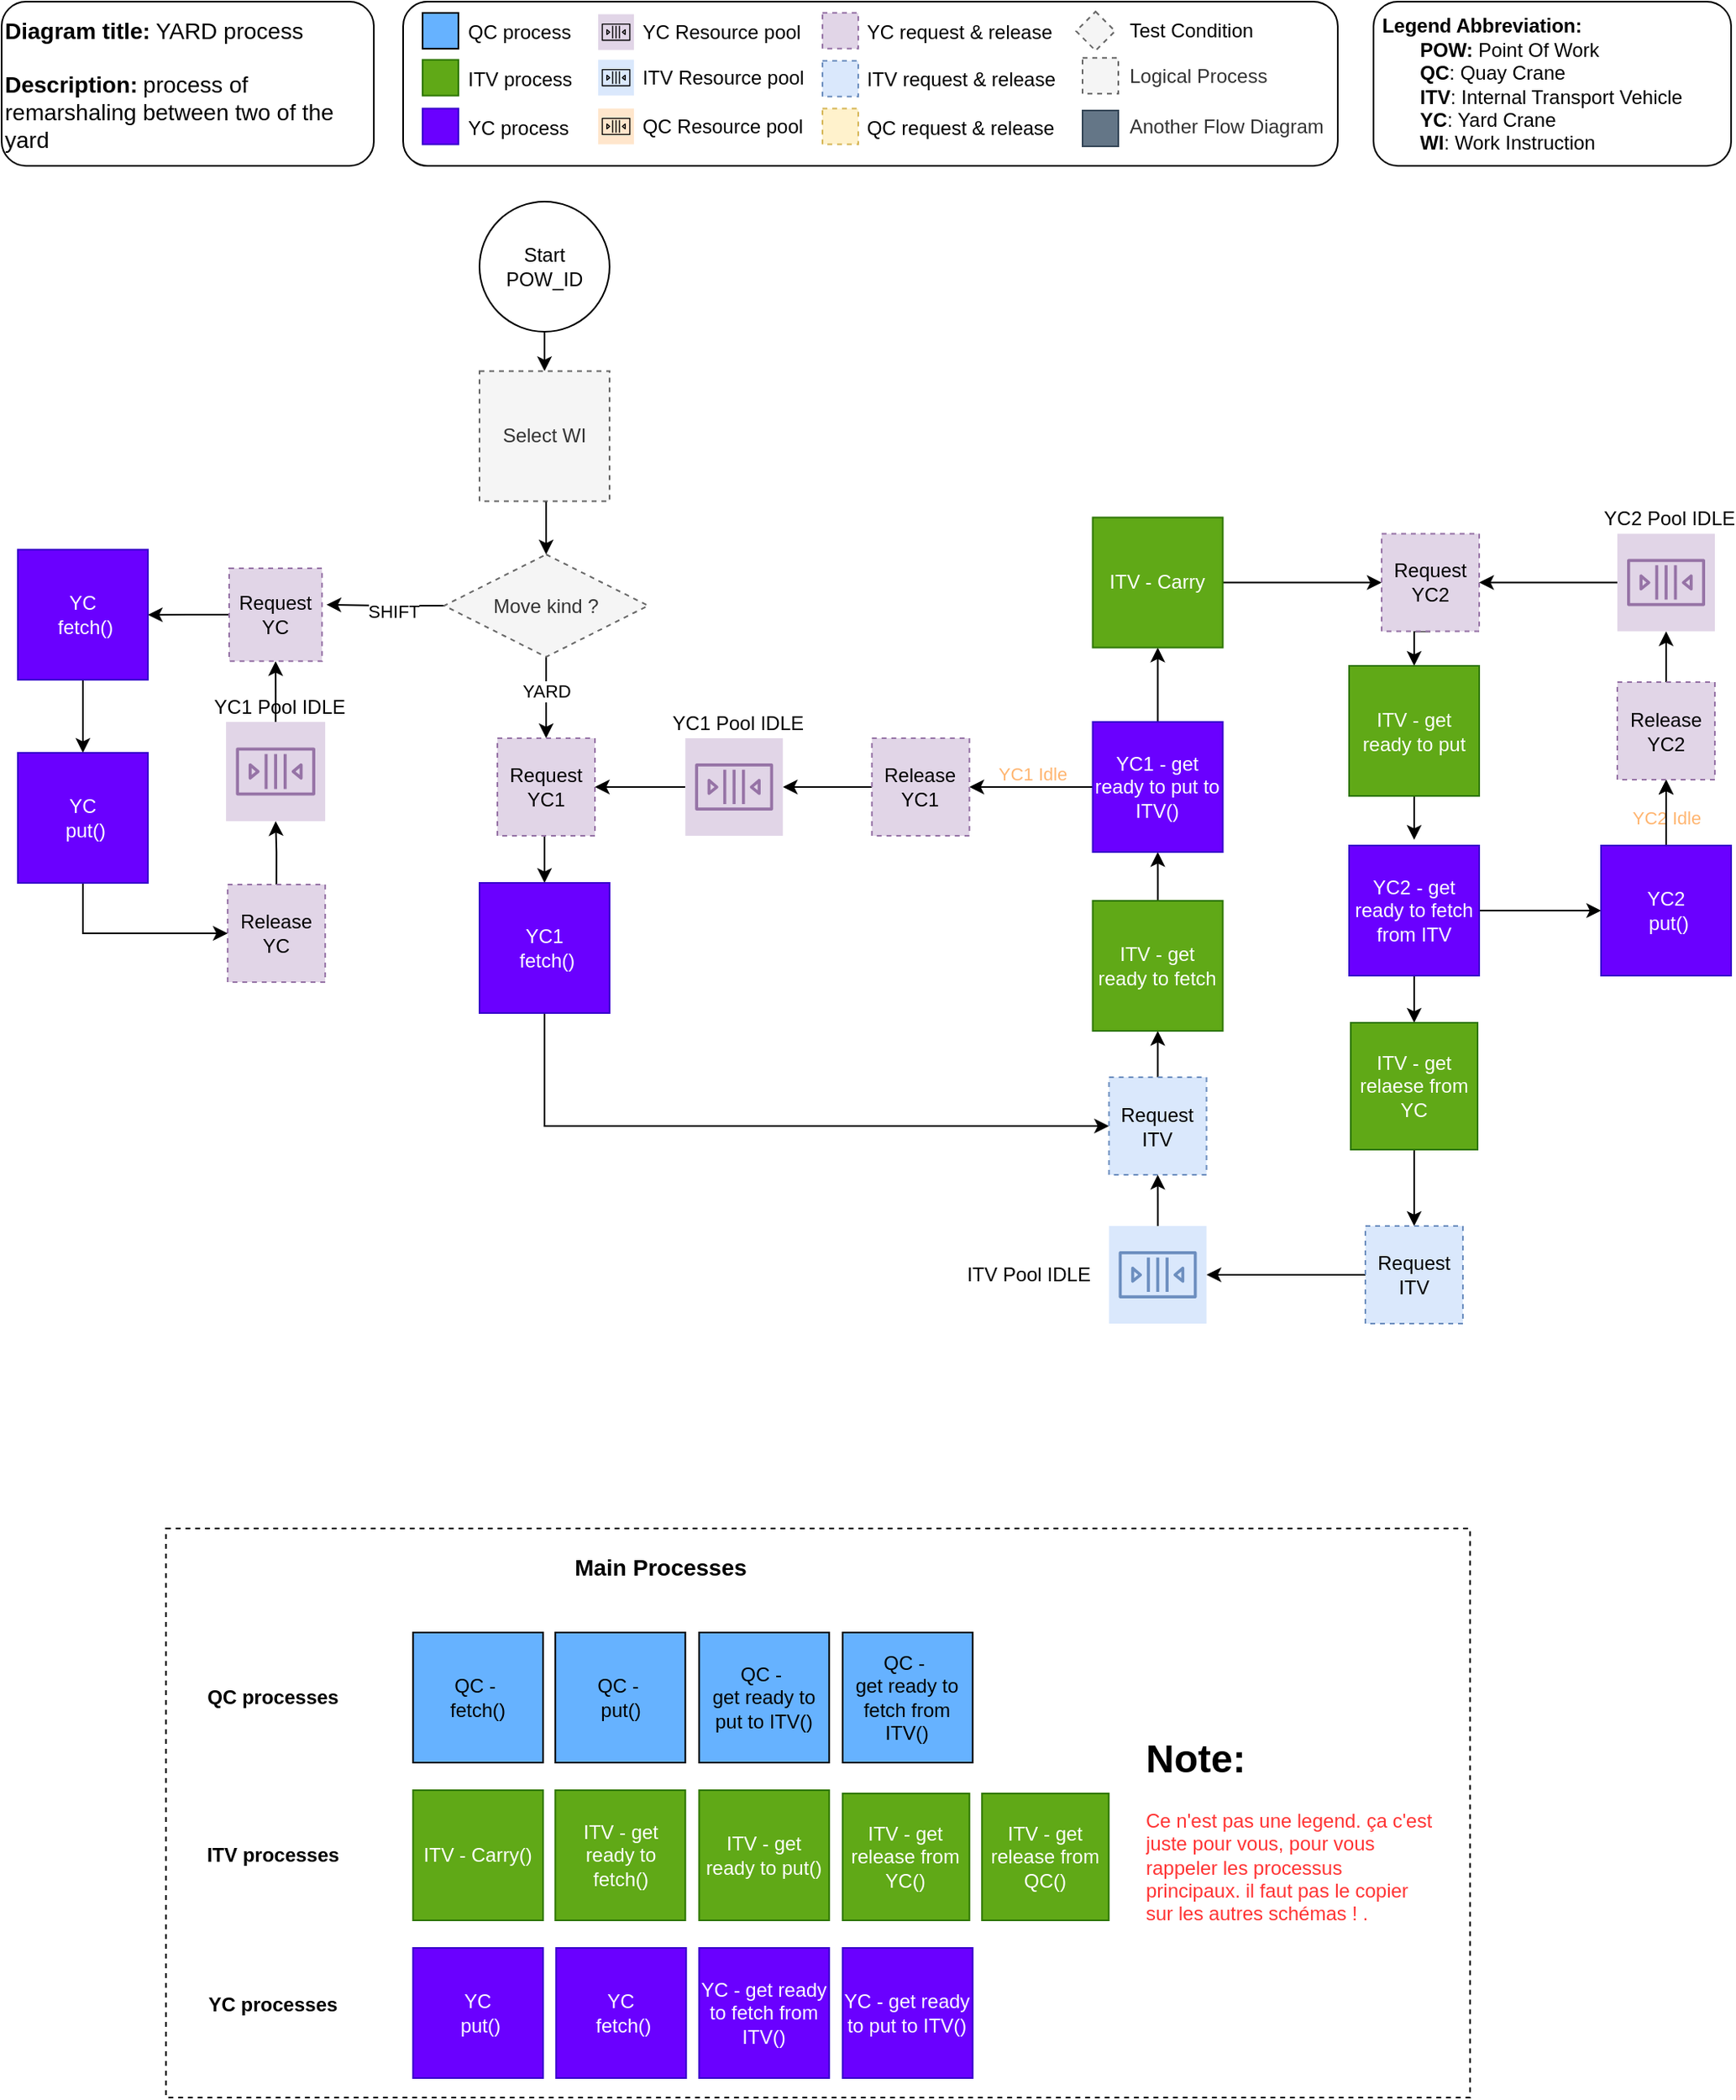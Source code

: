 <mxfile version="25.0.3">
  <diagram name="Page-1" id="v_6-nAWKOyNNtErz5vTg">
    <mxGraphModel grid="1" page="1" gridSize="10" guides="1" tooltips="1" connect="1" arrows="1" fold="1" pageScale="1" pageWidth="1169" pageHeight="827" math="0" shadow="0">
      <root>
        <mxCell id="0" />
        <mxCell id="1" parent="0" />
        <mxCell id="ta_ptb-M6hE-9gp1Du4E-44" value="" style="rounded=0;whiteSpace=wrap;html=1;fillColor=none;dashed=1;" vertex="1" parent="1">
          <mxGeometry x="1481.13" y="1129" width="802.25" height="350" as="geometry" />
        </mxCell>
        <mxCell id="ta_ptb-M6hE-9gp1Du4E-150" style="edgeStyle=orthogonalEdgeStyle;rounded=0;orthogonalLoop=1;jettySize=auto;html=1;exitX=0.5;exitY=1;exitDx=0;exitDy=0;entryX=0.5;entryY=0;entryDx=0;entryDy=0;" edge="1" parent="1" source="ta_ptb-M6hE-9gp1Du4E-48" target="ta_ptb-M6hE-9gp1Du4E-157">
          <mxGeometry relative="1" as="geometry">
            <mxPoint x="1714" y="427.25" as="targetPoint" />
          </mxGeometry>
        </mxCell>
        <mxCell id="ta_ptb-M6hE-9gp1Du4E-48" value="Start&lt;div&gt;POW_ID&lt;/div&gt;" style="ellipse;whiteSpace=wrap;html=1;aspect=fixed;" vertex="1" parent="1">
          <mxGeometry x="1674" y="313" width="80" height="80" as="geometry" />
        </mxCell>
        <mxCell id="ta_ptb-M6hE-9gp1Du4E-51" style="edgeStyle=orthogonalEdgeStyle;rounded=0;orthogonalLoop=1;jettySize=auto;html=1;exitX=0;exitY=0.5;exitDx=0;exitDy=0;fillColor=#66B2FF;entryX=1.048;entryY=0.392;entryDx=0;entryDy=0;entryPerimeter=0;" edge="1" parent="1" source="ta_ptb-M6hE-9gp1Du4E-56" target="-ybGdMk0P6drD3uHrzyD-7">
          <mxGeometry relative="1" as="geometry">
            <mxPoint x="1651" y="997" as="sourcePoint" />
            <mxPoint x="1595.5" y="562" as="targetPoint" />
          </mxGeometry>
        </mxCell>
        <mxCell id="-ybGdMk0P6drD3uHrzyD-1" value="SHIFT" style="edgeLabel;html=1;align=center;verticalAlign=middle;resizable=0;points=[];" connectable="0" vertex="1" parent="ta_ptb-M6hE-9gp1Du4E-51">
          <mxGeometry x="-0.118" y="4" relative="1" as="geometry">
            <mxPoint y="-1" as="offset" />
          </mxGeometry>
        </mxCell>
        <mxCell id="ta_ptb-M6hE-9gp1Du4E-160" style="edgeStyle=orthogonalEdgeStyle;rounded=0;orthogonalLoop=1;jettySize=auto;html=1;exitX=0.5;exitY=1;exitDx=0;exitDy=0;" edge="1" parent="1" source="ta_ptb-M6hE-9gp1Du4E-56" target="ta_ptb-M6hE-9gp1Du4E-159">
          <mxGeometry relative="1" as="geometry" />
        </mxCell>
        <mxCell id="ta_ptb-M6hE-9gp1Du4E-166" value="YARD" style="edgeLabel;html=1;align=center;verticalAlign=middle;resizable=0;points=[];" vertex="1" connectable="0" parent="ta_ptb-M6hE-9gp1Du4E-160">
          <mxGeometry x="-0.592" y="4" relative="1" as="geometry">
            <mxPoint x="-4" y="11" as="offset" />
          </mxGeometry>
        </mxCell>
        <mxCell id="ta_ptb-M6hE-9gp1Du4E-56" value="&lt;div align=&quot;center&quot;&gt;&lt;br&gt;&lt;/div&gt;&lt;div align=&quot;center&quot;&gt;Move kind ?&lt;br&gt;&lt;/div&gt;&lt;div&gt;&lt;br&gt;&lt;/div&gt;" style="rhombus;whiteSpace=wrap;html=1;fillColor=#f5f5f5;fontColor=#333333;strokeColor=#666666;dashed=1;" vertex="1" parent="1">
          <mxGeometry x="1652.25" y="530" width="125.5" height="63" as="geometry" />
        </mxCell>
        <mxCell id="ta_ptb-M6hE-9gp1Du4E-75" value="&lt;b&gt;&lt;font style=&quot;font-size: 14px;&quot;&gt;Diagram title:&lt;/font&gt;&lt;/b&gt; &lt;font style=&quot;font-size: 14px;&quot;&gt;YARD process&lt;/font&gt;&lt;div&gt;&lt;span style=&quot;font-size: 14px;&quot;&gt;&lt;br&gt;&lt;/span&gt;&lt;div&gt;&lt;b&gt;&lt;font style=&quot;font-size: 14px;&quot;&gt;Description:&lt;/font&gt;&lt;/b&gt;&amp;nbsp;&lt;font style=&quot;font-size: 14px;&quot;&gt;&lt;span style=&quot;background-color: initial;&quot;&gt;process of remarshaling between two of the&lt;/span&gt;&lt;span style=&quot;background-color: initial;&quot;&gt; yard&amp;nbsp;&lt;/span&gt;&lt;/font&gt;&lt;/div&gt;&lt;/div&gt;" style="rounded=1;whiteSpace=wrap;html=1;fillColor=none;align=left;" vertex="1" parent="1">
          <mxGeometry x="1380" y="190" width="229" height="101" as="geometry" />
        </mxCell>
        <mxCell id="ta_ptb-M6hE-9gp1Du4E-101" value="&lt;div&gt;&lt;b&gt;&amp;nbsp;Legend Abbreviation:&amp;nbsp;&lt;/b&gt;&lt;/div&gt;&lt;div&gt;&lt;b&gt;&lt;span style=&quot;white-space: pre;&quot;&gt;&#x9;&lt;/span&gt;POW: &lt;/b&gt;Point Of Work&lt;/div&gt;&lt;b&gt;&lt;span style=&quot;white-space: pre;&quot;&gt;&#x9;&lt;/span&gt;QC&lt;/b&gt;: Quay Crane&lt;div&gt;&lt;b&gt;&lt;span style=&quot;white-space: pre;&quot;&gt;&#x9;&lt;/span&gt;ITV&lt;/b&gt;: Internal Transport Vehicle&lt;/div&gt;&lt;div&gt;&lt;b&gt;&lt;span style=&quot;white-space: pre;&quot;&gt;&#x9;&lt;/span&gt;YC&lt;/b&gt;: Yard Crane&lt;/div&gt;&lt;div&gt;&lt;b&gt;&lt;span style=&quot;white-space: pre;&quot;&gt;&#x9;&lt;/span&gt;WI&lt;/b&gt;: Work Instruction&lt;/div&gt;" style="text;html=1;align=left;verticalAlign=middle;whiteSpace=wrap;rounded=1;strokeColor=default;" vertex="1" parent="1">
          <mxGeometry x="2224" y="190" width="220" height="101" as="geometry" />
        </mxCell>
        <mxCell id="ta_ptb-M6hE-9gp1Du4E-102" value="" style="group" connectable="0" vertex="1" parent="1">
          <mxGeometry x="1627" y="190" width="592" height="101" as="geometry" />
        </mxCell>
        <mxCell id="ta_ptb-M6hE-9gp1Du4E-103" value="" style="rounded=1;whiteSpace=wrap;html=1;" vertex="1" parent="ta_ptb-M6hE-9gp1Du4E-102">
          <mxGeometry width="575" height="101" as="geometry" />
        </mxCell>
        <mxCell id="ta_ptb-M6hE-9gp1Du4E-104" value="" style="whiteSpace=wrap;html=1;aspect=fixed;fillColor=#66B2FF;" vertex="1" parent="ta_ptb-M6hE-9gp1Du4E-102">
          <mxGeometry x="12" y="6.937" width="22" height="22" as="geometry" />
        </mxCell>
        <mxCell id="ta_ptb-M6hE-9gp1Du4E-105" value="" style="whiteSpace=wrap;html=1;aspect=fixed;fillColor=#60a917;strokeColor=#2D7600;fontColor=#ffffff;" vertex="1" parent="ta_ptb-M6hE-9gp1Du4E-102">
          <mxGeometry x="12" y="35.794" width="22" height="22" as="geometry" />
        </mxCell>
        <mxCell id="ta_ptb-M6hE-9gp1Du4E-106" value="" style="whiteSpace=wrap;html=1;aspect=fixed;fillColor=#6a00ff;fontColor=#ffffff;strokeColor=#3700CC;" vertex="1" parent="ta_ptb-M6hE-9gp1Du4E-102">
          <mxGeometry x="12" y="65.761" width="22" height="22" as="geometry" />
        </mxCell>
        <mxCell id="ta_ptb-M6hE-9gp1Du4E-107" value="QC process&amp;nbsp;" style="text;html=1;align=left;verticalAlign=middle;whiteSpace=wrap;rounded=0;strokeColor=none;" vertex="1" parent="ta_ptb-M6hE-9gp1Du4E-102">
          <mxGeometry x="38" y="6.937" width="172" height="24.418" as="geometry" />
        </mxCell>
        <mxCell id="ta_ptb-M6hE-9gp1Du4E-108" value="ITV process&amp;nbsp;" style="text;html=1;align=left;verticalAlign=middle;whiteSpace=wrap;rounded=0;strokeColor=none;" vertex="1" parent="ta_ptb-M6hE-9gp1Du4E-102">
          <mxGeometry x="38" y="35.794" width="169" height="24.418" as="geometry" />
        </mxCell>
        <mxCell id="ta_ptb-M6hE-9gp1Du4E-109" value="YC process&amp;nbsp;" style="text;html=1;align=left;verticalAlign=middle;whiteSpace=wrap;rounded=0;strokeColor=none;" vertex="1" parent="ta_ptb-M6hE-9gp1Du4E-102">
          <mxGeometry x="38" y="65.761" width="169" height="24.418" as="geometry" />
        </mxCell>
        <mxCell id="ta_ptb-M6hE-9gp1Du4E-110" value="&lt;span style=&quot;text-align: left;&quot;&gt;&amp;nbsp;YC Resource&lt;/span&gt;&lt;span style=&quot;text-align: left; background-color: initial;&quot;&gt;&amp;nbsp;pool&lt;/span&gt;" style="sketch=0;outlineConnect=0;dashed=0;verticalLabelPosition=middle;verticalAlign=middle;align=left;html=1;fontSize=12;fontStyle=0;aspect=fixed;shape=mxgraph.aws4.resourceIcon;resIcon=mxgraph.aws4.queue;labelPosition=right;fillColor=#E1D5E7;" vertex="1" parent="ta_ptb-M6hE-9gp1Du4E-102">
          <mxGeometry x="120" y="7.769" width="22" height="22" as="geometry" />
        </mxCell>
        <mxCell id="ta_ptb-M6hE-9gp1Du4E-111" value="" style="whiteSpace=wrap;html=1;aspect=fixed;fillColor=#dae8fc;dashed=1;strokeColor=#6c8ebf;" vertex="1" parent="ta_ptb-M6hE-9gp1Du4E-102">
          <mxGeometry x="258" y="36.349" width="22" height="22" as="geometry" />
        </mxCell>
        <mxCell id="ta_ptb-M6hE-9gp1Du4E-112" value="&lt;span style=&quot;text-align: left;&quot;&gt;&amp;nbsp;ITV Resource&lt;/span&gt;&lt;span style=&quot;text-align: left; background-color: initial;&quot;&gt;&amp;nbsp;pool&lt;/span&gt;" style="sketch=0;outlineConnect=0;dashed=0;verticalLabelPosition=middle;verticalAlign=middle;align=left;html=1;fontSize=12;fontStyle=0;aspect=fixed;shape=mxgraph.aws4.resourceIcon;resIcon=mxgraph.aws4.queue;labelPosition=right;fillColor=#DAE8FC;" vertex="1" parent="ta_ptb-M6hE-9gp1Du4E-102">
          <mxGeometry x="120" y="35.794" width="22" height="22" as="geometry" />
        </mxCell>
        <mxCell id="ta_ptb-M6hE-9gp1Du4E-113" value="&lt;span style=&quot;text-align: left;&quot;&gt;&amp;nbsp;QC Resource&lt;/span&gt;&lt;span style=&quot;text-align: left; background-color: initial;&quot;&gt;&amp;nbsp;pool&lt;/span&gt;" style="sketch=0;outlineConnect=0;dashed=0;verticalLabelPosition=middle;verticalAlign=middle;align=left;html=1;fontSize=12;fontStyle=0;aspect=fixed;shape=mxgraph.aws4.resourceIcon;resIcon=mxgraph.aws4.queue;labelPosition=right;fillColor=#FFE6CC;" vertex="1" parent="ta_ptb-M6hE-9gp1Du4E-102">
          <mxGeometry x="120" y="65.761" width="22" height="22" as="geometry" />
        </mxCell>
        <mxCell id="ta_ptb-M6hE-9gp1Du4E-114" value="" style="whiteSpace=wrap;html=1;aspect=fixed;fillColor=#e1d5e7;dashed=1;strokeColor=#9673a6;labelPosition=right;verticalLabelPosition=middle;align=left;verticalAlign=middle;" vertex="1" parent="ta_ptb-M6hE-9gp1Du4E-102">
          <mxGeometry x="258" y="6.937" width="22" height="22" as="geometry" />
        </mxCell>
        <mxCell id="ta_ptb-M6hE-9gp1Du4E-115" value="" style="whiteSpace=wrap;html=1;aspect=fixed;fillColor=#fff2cc;strokeColor=#d6b656;dashed=1;" vertex="1" parent="ta_ptb-M6hE-9gp1Du4E-102">
          <mxGeometry x="258" y="65.761" width="22" height="22" as="geometry" />
        </mxCell>
        <mxCell id="ta_ptb-M6hE-9gp1Du4E-116" value="&amp;nbsp;YC request &amp;amp; release" style="text;html=1;align=left;verticalAlign=middle;whiteSpace=wrap;rounded=0;strokeColor=none;" vertex="1" parent="ta_ptb-M6hE-9gp1Du4E-102">
          <mxGeometry x="280" y="6.937" width="147" height="24.418" as="geometry" />
        </mxCell>
        <mxCell id="ta_ptb-M6hE-9gp1Du4E-117" value="&amp;nbsp;ITV request &amp;amp; release" style="text;html=1;align=left;verticalAlign=middle;whiteSpace=wrap;rounded=0;strokeColor=none;" vertex="1" parent="ta_ptb-M6hE-9gp1Du4E-102">
          <mxGeometry x="280" y="35.794" width="146" height="24.418" as="geometry" />
        </mxCell>
        <mxCell id="ta_ptb-M6hE-9gp1Du4E-118" value="&amp;nbsp;QC request &amp;amp; release" style="text;html=1;align=left;verticalAlign=middle;whiteSpace=wrap;rounded=0;strokeColor=none;" vertex="1" parent="ta_ptb-M6hE-9gp1Du4E-102">
          <mxGeometry x="280" y="65.761" width="139" height="24.418" as="geometry" />
        </mxCell>
        <mxCell id="ta_ptb-M6hE-9gp1Du4E-119" value="" style="rhombus;whiteSpace=wrap;html=1;fillColor=#f5f5f5;fontColor=#333333;strokeColor=#666666;dashed=1;" vertex="1" parent="ta_ptb-M6hE-9gp1Du4E-102">
          <mxGeometry x="414" y="6.14" width="24" height="24" as="geometry" />
        </mxCell>
        <mxCell id="ta_ptb-M6hE-9gp1Du4E-120" value="Test Condition" style="text;html=1;align=left;verticalAlign=middle;whiteSpace=wrap;rounded=0;strokeColor=none;" vertex="1" parent="ta_ptb-M6hE-9gp1Du4E-102">
          <mxGeometry x="445" y="5.727" width="147" height="24.418" as="geometry" />
        </mxCell>
        <mxCell id="ta_ptb-M6hE-9gp1Du4E-121" value="" style="whiteSpace=wrap;html=1;aspect=fixed;fillColor=#f5f5f5;fontColor=#333333;strokeColor=#666666;dashed=1;" vertex="1" parent="ta_ptb-M6hE-9gp1Du4E-102">
          <mxGeometry x="418" y="34.59" width="22" height="22" as="geometry" />
        </mxCell>
        <mxCell id="ta_ptb-M6hE-9gp1Du4E-122" value="&lt;span style=&quot;color: rgb(51, 51, 51); text-align: center;&quot;&gt;Logical&amp;nbsp;&lt;/span&gt;&lt;span style=&quot;color: rgb(51, 51, 51); text-align: center;&quot;&gt;Process&amp;nbsp;&lt;/span&gt;" style="text;html=1;align=left;verticalAlign=middle;whiteSpace=wrap;rounded=0;strokeColor=none;" vertex="1" parent="ta_ptb-M6hE-9gp1Du4E-102">
          <mxGeometry x="445" y="33.377" width="147" height="24.418" as="geometry" />
        </mxCell>
        <mxCell id="ta_ptb-M6hE-9gp1Du4E-123" value="" style="whiteSpace=wrap;html=1;aspect=fixed;fillColor=#647687;strokeColor=#314354;fontColor=#ffffff;" vertex="1" parent="ta_ptb-M6hE-9gp1Du4E-102">
          <mxGeometry x="418" y="66.97" width="22" height="22" as="geometry" />
        </mxCell>
        <mxCell id="ta_ptb-M6hE-9gp1Du4E-124" value="&lt;div style=&quot;text-align: center;&quot;&gt;&lt;span style=&quot;background-color: initial;&quot;&gt;&lt;font color=&quot;#333333&quot;&gt;Another Flow Diagram&lt;/font&gt;&lt;/span&gt;&lt;/div&gt;" style="text;html=1;align=left;verticalAlign=middle;whiteSpace=wrap;rounded=0;strokeColor=none;" vertex="1" parent="ta_ptb-M6hE-9gp1Du4E-102">
          <mxGeometry x="445" y="64.557" width="147" height="24.418" as="geometry" />
        </mxCell>
        <mxCell id="ta_ptb-M6hE-9gp1Du4E-130" value="&lt;b&gt;QC processes&lt;/b&gt;" style="text;html=1;align=center;verticalAlign=middle;whiteSpace=wrap;rounded=0;" vertex="1" parent="1">
          <mxGeometry x="1477.13" y="1218" width="140" height="30" as="geometry" />
        </mxCell>
        <mxCell id="ta_ptb-M6hE-9gp1Du4E-131" value="QC -&amp;nbsp;&lt;br&gt;fetch()" style="whiteSpace=wrap;html=1;aspect=fixed;fillColor=#66B2FF;" vertex="1" parent="1">
          <mxGeometry x="1633.13" y="1193" width="80" height="80" as="geometry" />
        </mxCell>
        <mxCell id="ta_ptb-M6hE-9gp1Du4E-132" value="QC -&amp;nbsp;&lt;br&gt;put()" style="whiteSpace=wrap;html=1;aspect=fixed;fillColor=#66B2FF;" vertex="1" parent="1">
          <mxGeometry x="1720.63" y="1193" width="80" height="80" as="geometry" />
        </mxCell>
        <mxCell id="ta_ptb-M6hE-9gp1Du4E-133" value="QC -&amp;nbsp;&lt;br&gt;get ready to put to ITV()" style="whiteSpace=wrap;html=1;aspect=fixed;fillColor=#66B2FF;" vertex="1" parent="1">
          <mxGeometry x="1809.13" y="1193" width="80" height="80" as="geometry" />
        </mxCell>
        <mxCell id="ta_ptb-M6hE-9gp1Du4E-134" value="QC -&amp;nbsp;&lt;br&gt;get ready to fetch from ITV()" style="whiteSpace=wrap;html=1;aspect=fixed;fillColor=#66B2FF;" vertex="1" parent="1">
          <mxGeometry x="1897.38" y="1193" width="80" height="80" as="geometry" />
        </mxCell>
        <mxCell id="ta_ptb-M6hE-9gp1Du4E-135" value="&lt;b&gt;ITV processes&lt;/b&gt;" style="text;html=1;align=center;verticalAlign=middle;whiteSpace=wrap;rounded=0;" vertex="1" parent="1">
          <mxGeometry x="1477.13" y="1315" width="140" height="30" as="geometry" />
        </mxCell>
        <mxCell id="ta_ptb-M6hE-9gp1Du4E-136" value="ITV - Carry()" style="whiteSpace=wrap;html=1;aspect=fixed;fillColor=#60a917;strokeColor=#2D7600;fontColor=#ffffff;" vertex="1" parent="1">
          <mxGeometry x="1633.13" y="1290" width="80" height="80" as="geometry" />
        </mxCell>
        <mxCell id="ta_ptb-M6hE-9gp1Du4E-137" value="ITV - get ready to fetch()" style="whiteSpace=wrap;html=1;aspect=fixed;fillColor=#60a917;strokeColor=#2D7600;fontColor=#ffffff;" vertex="1" parent="1">
          <mxGeometry x="1720.63" y="1290" width="80" height="80" as="geometry" />
        </mxCell>
        <mxCell id="ta_ptb-M6hE-9gp1Du4E-138" value="ITV - get ready to put()" style="whiteSpace=wrap;html=1;aspect=fixed;fillColor=#60a917;strokeColor=#2D7600;fontColor=#ffffff;" vertex="1" parent="1">
          <mxGeometry x="1809.13" y="1290" width="80" height="80" as="geometry" />
        </mxCell>
        <mxCell id="ta_ptb-M6hE-9gp1Du4E-139" value="ITV - get release from YC()" style="whiteSpace=wrap;html=1;aspect=fixed;fillColor=#60a917;fontColor=#ffffff;strokeColor=#2D7600;" vertex="1" parent="1">
          <mxGeometry x="1897.38" y="1292" width="78" height="78" as="geometry" />
        </mxCell>
        <mxCell id="ta_ptb-M6hE-9gp1Du4E-140" value="ITV - get release from QC()" style="whiteSpace=wrap;html=1;aspect=fixed;fillColor=#60a917;fontColor=#ffffff;strokeColor=#2D7600;" vertex="1" parent="1">
          <mxGeometry x="1983.13" y="1292" width="78" height="78" as="geometry" />
        </mxCell>
        <mxCell id="ta_ptb-M6hE-9gp1Du4E-141" value="&lt;b&gt;YC processes&lt;/b&gt;" style="text;html=1;align=center;verticalAlign=middle;whiteSpace=wrap;rounded=0;" vertex="1" parent="1">
          <mxGeometry x="1477.13" y="1407" width="140" height="30" as="geometry" />
        </mxCell>
        <mxCell id="ta_ptb-M6hE-9gp1Du4E-142" value="YC - get ready to fetch from ITV()" style="whiteSpace=wrap;html=1;aspect=fixed;fillColor=#6a00ff;fontColor=#ffffff;strokeColor=#3700CC;" vertex="1" parent="1">
          <mxGeometry x="1809.13" y="1387" width="80" height="80" as="geometry" />
        </mxCell>
        <mxCell id="ta_ptb-M6hE-9gp1Du4E-143" value="&lt;span style=&quot;font-weight: normal;&quot;&gt;YC&lt;/span&gt;&lt;div&gt;&amp;nbsp; &lt;span style=&quot;font-weight: normal;&quot;&gt;put()&lt;/span&gt;&amp;nbsp;&lt;/div&gt;" style="whiteSpace=wrap;html=1;aspect=fixed;fillColor=#6a00ff;fontColor=#ffffff;strokeColor=#3700CC;fontStyle=1" vertex="1" parent="1">
          <mxGeometry x="1633.13" y="1387" width="80" height="80" as="geometry" />
        </mxCell>
        <mxCell id="ta_ptb-M6hE-9gp1Du4E-144" value="YC&lt;div&gt;&amp;nbsp; fetch()&amp;nbsp;&lt;/div&gt;" style="whiteSpace=wrap;html=1;aspect=fixed;fillColor=#6a00ff;fontColor=#ffffff;strokeColor=#3700CC;" vertex="1" parent="1">
          <mxGeometry x="1721.13" y="1387" width="80" height="80" as="geometry" />
        </mxCell>
        <mxCell id="ta_ptb-M6hE-9gp1Du4E-145" value="YC - get ready to put to ITV()" style="whiteSpace=wrap;html=1;aspect=fixed;fillColor=#6a00ff;fontColor=#ffffff;strokeColor=#3700CC;" vertex="1" parent="1">
          <mxGeometry x="1897.38" y="1387" width="80" height="80" as="geometry" />
        </mxCell>
        <mxCell id="ta_ptb-M6hE-9gp1Du4E-146" value="&lt;b&gt;&lt;font style=&quot;font-size: 14px;&quot;&gt;Main Processes&lt;/font&gt;&lt;/b&gt;" style="text;html=1;align=center;verticalAlign=middle;whiteSpace=wrap;rounded=0;" vertex="1" parent="1">
          <mxGeometry x="1675.01" y="1138" width="221.25" height="30" as="geometry" />
        </mxCell>
        <mxCell id="ta_ptb-M6hE-9gp1Du4E-147" value="&lt;h1 style=&quot;margin-top: 0px;&quot;&gt;Note:&amp;nbsp;&lt;/h1&gt;&lt;p&gt;&lt;font color=&quot;#ff3333&quot;&gt;Ce n&#39;est pas une legend. ça c&#39;est juste pour vous, pour vous rappeler les processus principaux. il faut pas le copier sur les autres schémas ! .&amp;nbsp;&lt;/font&gt;&lt;/p&gt;" style="text;html=1;whiteSpace=wrap;overflow=hidden;rounded=0;" vertex="1" parent="1">
          <mxGeometry x="2082.38" y="1250" width="180" height="120" as="geometry" />
        </mxCell>
        <mxCell id="ta_ptb-M6hE-9gp1Du4E-158" style="edgeStyle=orthogonalEdgeStyle;rounded=0;orthogonalLoop=1;jettySize=auto;html=1;exitX=0.5;exitY=1;exitDx=0;exitDy=0;entryX=0.5;entryY=0;entryDx=0;entryDy=0;" edge="1" parent="1" source="ta_ptb-M6hE-9gp1Du4E-157" target="ta_ptb-M6hE-9gp1Du4E-56">
          <mxGeometry relative="1" as="geometry" />
        </mxCell>
        <mxCell id="ta_ptb-M6hE-9gp1Du4E-157" value="Select WI" style="whiteSpace=wrap;html=1;aspect=fixed;fillColor=#f5f5f5;fontColor=#333333;strokeColor=#666666;dashed=1;" vertex="1" parent="1">
          <mxGeometry x="1674" y="417.25" width="80" height="80" as="geometry" />
        </mxCell>
        <mxCell id="ta_ptb-M6hE-9gp1Du4E-170" style="edgeStyle=orthogonalEdgeStyle;rounded=0;orthogonalLoop=1;jettySize=auto;html=1;exitX=0.5;exitY=1;exitDx=0;exitDy=0;entryX=0.5;entryY=0;entryDx=0;entryDy=0;" edge="1" parent="1" source="ta_ptb-M6hE-9gp1Du4E-159" target="ta_ptb-M6hE-9gp1Du4E-169">
          <mxGeometry relative="1" as="geometry" />
        </mxCell>
        <mxCell id="ta_ptb-M6hE-9gp1Du4E-159" value="Request YC1" style="whiteSpace=wrap;html=1;aspect=fixed;fillColor=#e1d5e7;dashed=1;strokeColor=#9673a6;" vertex="1" parent="1">
          <mxGeometry x="1685" y="643" width="60" height="60" as="geometry" />
        </mxCell>
        <mxCell id="ta_ptb-M6hE-9gp1Du4E-172" style="edgeStyle=orthogonalEdgeStyle;rounded=0;orthogonalLoop=1;jettySize=auto;html=1;exitX=0.5;exitY=1;exitDx=0;exitDy=0;entryX=0;entryY=0.5;entryDx=0;entryDy=0;" edge="1" parent="1" source="ta_ptb-M6hE-9gp1Du4E-169" target="ta_ptb-M6hE-9gp1Du4E-175">
          <mxGeometry relative="1" as="geometry">
            <mxPoint x="1715" y="847" as="targetPoint" />
          </mxGeometry>
        </mxCell>
        <mxCell id="ta_ptb-M6hE-9gp1Du4E-169" value="YC1&lt;div&gt;&amp;nbsp; fetch()&amp;nbsp;&lt;/div&gt;" style="whiteSpace=wrap;html=1;aspect=fixed;fillColor=#6a00ff;fontColor=#ffffff;strokeColor=#3700CC;" vertex="1" parent="1">
          <mxGeometry x="1674" y="732" width="80" height="80" as="geometry" />
        </mxCell>
        <mxCell id="Uw7sgQj1hwImQHodTMzt-2" style="edgeStyle=orthogonalEdgeStyle;rounded=0;orthogonalLoop=1;jettySize=auto;html=1;entryX=0.5;entryY=1;entryDx=0;entryDy=0;" edge="1" parent="1" source="ta_ptb-M6hE-9gp1Du4E-173" target="-ybGdMk0P6drD3uHrzyD-7">
          <mxGeometry relative="1" as="geometry" />
        </mxCell>
        <mxCell id="ta_ptb-M6hE-9gp1Du4E-173" value="&lt;span style=&quot;text-align: left;&quot;&gt;&amp;nbsp;YC1&lt;/span&gt;&lt;span style=&quot;text-align: left; background-color: initial;&quot;&gt; Pool&amp;nbsp;&lt;/span&gt;&lt;span style=&quot;text-align: left; background-color: initial;&quot;&gt;IDLE&lt;/span&gt;" style="sketch=0;outlineConnect=0;strokeColor=#9673a6;fillColor=#e1d5e7;dashed=0;verticalLabelPosition=top;verticalAlign=bottom;align=center;html=1;fontSize=12;fontStyle=0;aspect=fixed;shape=mxgraph.aws4.resourceIcon;resIcon=mxgraph.aws4.queue;labelPosition=center;" vertex="1" parent="1">
          <mxGeometry x="1518.07" y="633" width="61" height="61" as="geometry" />
        </mxCell>
        <mxCell id="ta_ptb-M6hE-9gp1Du4E-195" style="edgeStyle=orthogonalEdgeStyle;rounded=0;orthogonalLoop=1;jettySize=auto;html=1;exitX=0.5;exitY=0;exitDx=0;exitDy=0;entryX=0.5;entryY=1;entryDx=0;entryDy=0;" edge="1" parent="1" source="ta_ptb-M6hE-9gp1Du4E-175" target="ta_ptb-M6hE-9gp1Du4E-194">
          <mxGeometry relative="1" as="geometry" />
        </mxCell>
        <mxCell id="ta_ptb-M6hE-9gp1Du4E-175" value="Request ITV" style="whiteSpace=wrap;html=1;aspect=fixed;fillColor=#dae8fc;dashed=1;strokeColor=#6c8ebf;" vertex="1" parent="1">
          <mxGeometry x="2061.26" y="851.5" width="60" height="60" as="geometry" />
        </mxCell>
        <mxCell id="ta_ptb-M6hE-9gp1Du4E-177" style="edgeStyle=orthogonalEdgeStyle;rounded=0;orthogonalLoop=1;jettySize=auto;html=1;entryX=0.5;entryY=1;entryDx=0;entryDy=0;" edge="1" parent="1" source="ta_ptb-M6hE-9gp1Du4E-176" target="ta_ptb-M6hE-9gp1Du4E-175">
          <mxGeometry relative="1" as="geometry" />
        </mxCell>
        <mxCell id="ta_ptb-M6hE-9gp1Du4E-176" value="ITV Pool IDLE&amp;nbsp; &amp;nbsp;" style="sketch=0;outlineConnect=0;strokeColor=#6c8ebf;fillColor=#dae8fc;dashed=0;verticalLabelPosition=middle;verticalAlign=middle;align=right;html=1;fontSize=12;fontStyle=0;aspect=fixed;shape=mxgraph.aws4.resourceIcon;resIcon=mxgraph.aws4.queue;labelPosition=left;" vertex="1" parent="1">
          <mxGeometry x="2061.26" y="943" width="60" height="60" as="geometry" />
        </mxCell>
        <mxCell id="ta_ptb-M6hE-9gp1Du4E-193" style="edgeStyle=orthogonalEdgeStyle;rounded=0;orthogonalLoop=1;jettySize=auto;html=1;exitX=0.5;exitY=0;exitDx=0;exitDy=0;" edge="1" parent="1" source="ta_ptb-M6hE-9gp1Du4E-191" target="ta_ptb-M6hE-9gp1Du4E-173">
          <mxGeometry relative="1" as="geometry" />
        </mxCell>
        <mxCell id="ta_ptb-M6hE-9gp1Du4E-191" value="Release YC" style="whiteSpace=wrap;html=1;aspect=fixed;fillColor=#e1d5e7;dashed=1;strokeColor=#9673a6;" vertex="1" parent="1">
          <mxGeometry x="1519.07" y="733" width="60" height="60" as="geometry" />
        </mxCell>
        <mxCell id="ta_ptb-M6hE-9gp1Du4E-197" style="edgeStyle=orthogonalEdgeStyle;rounded=0;orthogonalLoop=1;jettySize=auto;html=1;entryX=0.5;entryY=1;entryDx=0;entryDy=0;" edge="1" parent="1" source="ta_ptb-M6hE-9gp1Du4E-194" target="ta_ptb-M6hE-9gp1Du4E-196">
          <mxGeometry relative="1" as="geometry" />
        </mxCell>
        <mxCell id="ta_ptb-M6hE-9gp1Du4E-194" value="ITV - get ready to fetch" style="whiteSpace=wrap;html=1;aspect=fixed;fillColor=#60a917;strokeColor=#2D7600;fontColor=#ffffff;" vertex="1" parent="1">
          <mxGeometry x="2051.26" y="743" width="80" height="80" as="geometry" />
        </mxCell>
        <mxCell id="ta_ptb-M6hE-9gp1Du4E-219" style="edgeStyle=orthogonalEdgeStyle;rounded=0;orthogonalLoop=1;jettySize=auto;html=1;exitX=0.5;exitY=0;exitDx=0;exitDy=0;entryX=0.5;entryY=1;entryDx=0;entryDy=0;" edge="1" parent="1" source="ta_ptb-M6hE-9gp1Du4E-196" target="ta_ptb-M6hE-9gp1Du4E-201">
          <mxGeometry relative="1" as="geometry" />
        </mxCell>
        <mxCell id="i-rnj0Xy2W10ClSQeITl-11" style="edgeStyle=orthogonalEdgeStyle;rounded=0;orthogonalLoop=1;jettySize=auto;html=1;exitX=0;exitY=0.5;exitDx=0;exitDy=0;entryX=1;entryY=0.5;entryDx=0;entryDy=0;" edge="1" parent="1" source="ta_ptb-M6hE-9gp1Du4E-196" target="i-rnj0Xy2W10ClSQeITl-1">
          <mxGeometry relative="1" as="geometry" />
        </mxCell>
        <mxCell id="ta_ptb-M6hE-9gp1Du4E-196" value="YC1 - get ready to put to ITV()" style="whiteSpace=wrap;html=1;aspect=fixed;fillColor=#6a00ff;fontColor=#ffffff;strokeColor=#3700CC;" vertex="1" parent="1">
          <mxGeometry x="2051.26" y="633" width="80" height="80" as="geometry" />
        </mxCell>
        <mxCell id="ta_ptb-M6hE-9gp1Du4E-220" style="edgeStyle=orthogonalEdgeStyle;rounded=0;orthogonalLoop=1;jettySize=auto;html=1;" edge="1" parent="1" source="ta_ptb-M6hE-9gp1Du4E-201" target="ta_ptb-M6hE-9gp1Du4E-212">
          <mxGeometry relative="1" as="geometry" />
        </mxCell>
        <mxCell id="ta_ptb-M6hE-9gp1Du4E-201" value="ITV - Carry" style="whiteSpace=wrap;html=1;aspect=fixed;fillColor=#60a917;strokeColor=#2D7600;fontColor=#ffffff;" vertex="1" parent="1">
          <mxGeometry x="2051.26" y="507.25" width="80" height="80" as="geometry" />
        </mxCell>
        <mxCell id="ta_ptb-M6hE-9gp1Du4E-202" style="edgeStyle=orthogonalEdgeStyle;rounded=0;orthogonalLoop=1;jettySize=auto;html=1;entryX=0.5;entryY=0;entryDx=0;entryDy=0;" edge="1" parent="1" source="ta_ptb-M6hE-9gp1Du4E-204" target="ta_ptb-M6hE-9gp1Du4E-207">
          <mxGeometry relative="1" as="geometry" />
        </mxCell>
        <mxCell id="ta_ptb-M6hE-9gp1Du4E-203" value="" style="edgeStyle=orthogonalEdgeStyle;rounded=0;orthogonalLoop=1;jettySize=auto;html=1;" edge="1" parent="1" source="ta_ptb-M6hE-9gp1Du4E-204" target="ta_ptb-M6hE-9gp1Du4E-210">
          <mxGeometry relative="1" as="geometry" />
        </mxCell>
        <mxCell id="ta_ptb-M6hE-9gp1Du4E-204" value="YC2 - get ready to fetch from ITV" style="whiteSpace=wrap;html=1;aspect=fixed;fillColor=#6a00ff;fontColor=#ffffff;strokeColor=#3700CC;" vertex="1" parent="1">
          <mxGeometry x="2209" y="709" width="80" height="80" as="geometry" />
        </mxCell>
        <mxCell id="ta_ptb-M6hE-9gp1Du4E-224" style="edgeStyle=orthogonalEdgeStyle;rounded=0;orthogonalLoop=1;jettySize=auto;html=1;entryX=0.5;entryY=0;entryDx=0;entryDy=0;" edge="1" parent="1" source="ta_ptb-M6hE-9gp1Du4E-207" target="ta_ptb-M6hE-9gp1Du4E-221">
          <mxGeometry relative="1" as="geometry" />
        </mxCell>
        <mxCell id="ta_ptb-M6hE-9gp1Du4E-207" value="ITV - get relaese from YC" style="whiteSpace=wrap;html=1;aspect=fixed;fillColor=#60a917;fontColor=#ffffff;strokeColor=#2D7600;" vertex="1" parent="1">
          <mxGeometry x="2210" y="818" width="78" height="78" as="geometry" />
        </mxCell>
        <mxCell id="ta_ptb-M6hE-9gp1Du4E-208" value="" style="edgeStyle=orthogonalEdgeStyle;rounded=0;orthogonalLoop=1;jettySize=auto;html=1;" edge="1" parent="1" source="ta_ptb-M6hE-9gp1Du4E-210" target="ta_ptb-M6hE-9gp1Du4E-218">
          <mxGeometry relative="1" as="geometry" />
        </mxCell>
        <mxCell id="ta_ptb-M6hE-9gp1Du4E-209" value="&lt;font color=&quot;#ffb570&quot;&gt;YC2 Idle&lt;/font&gt;" style="edgeLabel;html=1;align=center;verticalAlign=middle;resizable=0;points=[];" connectable="0" vertex="1" parent="ta_ptb-M6hE-9gp1Du4E-208">
          <mxGeometry x="-0.086" y="-1" relative="1" as="geometry">
            <mxPoint x="-1" y="1" as="offset" />
          </mxGeometry>
        </mxCell>
        <mxCell id="ta_ptb-M6hE-9gp1Du4E-222" value="" style="edgeStyle=orthogonalEdgeStyle;rounded=0;orthogonalLoop=1;jettySize=auto;html=1;" edge="1" parent="1" source="ta_ptb-M6hE-9gp1Du4E-210" target="ta_ptb-M6hE-9gp1Du4E-218">
          <mxGeometry relative="1" as="geometry" />
        </mxCell>
        <mxCell id="ta_ptb-M6hE-9gp1Du4E-210" value="YC2&lt;div&gt;&amp;nbsp; put()&amp;nbsp;&lt;/div&gt;" style="whiteSpace=wrap;html=1;aspect=fixed;fillColor=#6a00ff;fontColor=#ffffff;strokeColor=#3700CC;" vertex="1" parent="1">
          <mxGeometry x="2364" y="709" width="80" height="80" as="geometry" />
        </mxCell>
        <mxCell id="ta_ptb-M6hE-9gp1Du4E-211" style="edgeStyle=orthogonalEdgeStyle;rounded=0;orthogonalLoop=1;jettySize=auto;html=1;exitX=0.5;exitY=1;exitDx=0;exitDy=0;entryX=0.5;entryY=0;entryDx=0;entryDy=0;" edge="1" parent="1" source="ta_ptb-M6hE-9gp1Du4E-212" target="ta_ptb-M6hE-9gp1Du4E-214">
          <mxGeometry relative="1" as="geometry" />
        </mxCell>
        <mxCell id="ta_ptb-M6hE-9gp1Du4E-212" value="Request YC2" style="whiteSpace=wrap;html=1;aspect=fixed;fillColor=#e1d5e7;dashed=1;strokeColor=#9673a6;" vertex="1" parent="1">
          <mxGeometry x="2229" y="517.25" width="60" height="60" as="geometry" />
        </mxCell>
        <mxCell id="ta_ptb-M6hE-9gp1Du4E-213" style="edgeStyle=orthogonalEdgeStyle;rounded=0;orthogonalLoop=1;jettySize=auto;html=1;" edge="1" parent="1" source="ta_ptb-M6hE-9gp1Du4E-214">
          <mxGeometry relative="1" as="geometry">
            <mxPoint x="2249" y="705.5" as="targetPoint" />
          </mxGeometry>
        </mxCell>
        <mxCell id="ta_ptb-M6hE-9gp1Du4E-214" value="ITV - get ready to put" style="whiteSpace=wrap;html=1;aspect=fixed;fillColor=#60a917;strokeColor=#2D7600;fontColor=#ffffff;" vertex="1" parent="1">
          <mxGeometry x="2209" y="598.5" width="80" height="80" as="geometry" />
        </mxCell>
        <mxCell id="ta_ptb-M6hE-9gp1Du4E-215" style="edgeStyle=orthogonalEdgeStyle;rounded=0;orthogonalLoop=1;jettySize=auto;html=1;entryX=1;entryY=0.5;entryDx=0;entryDy=0;" edge="1" parent="1" source="ta_ptb-M6hE-9gp1Du4E-216" target="ta_ptb-M6hE-9gp1Du4E-212">
          <mxGeometry relative="1" as="geometry" />
        </mxCell>
        <mxCell id="ta_ptb-M6hE-9gp1Du4E-216" value="&lt;span style=&quot;text-align: left;&quot;&gt;&amp;nbsp;YC&lt;/span&gt;&lt;span style=&quot;text-align: left; background-color: initial;&quot;&gt;2 Pool&amp;nbsp;&lt;/span&gt;&lt;span style=&quot;text-align: left; background-color: initial;&quot;&gt;IDLE&lt;/span&gt;" style="sketch=0;outlineConnect=0;strokeColor=#9673a6;fillColor=#e1d5e7;dashed=0;verticalLabelPosition=top;verticalAlign=bottom;align=center;html=1;fontSize=12;fontStyle=0;aspect=fixed;shape=mxgraph.aws4.resourceIcon;resIcon=mxgraph.aws4.queue;labelPosition=center;" vertex="1" parent="1">
          <mxGeometry x="2374" y="517.25" width="60" height="60" as="geometry" />
        </mxCell>
        <mxCell id="ta_ptb-M6hE-9gp1Du4E-217" value="" style="edgeStyle=orthogonalEdgeStyle;rounded=0;orthogonalLoop=1;jettySize=auto;html=1;" edge="1" parent="1" source="ta_ptb-M6hE-9gp1Du4E-218" target="ta_ptb-M6hE-9gp1Du4E-216">
          <mxGeometry relative="1" as="geometry" />
        </mxCell>
        <mxCell id="ta_ptb-M6hE-9gp1Du4E-218" value="Release YC2" style="whiteSpace=wrap;html=1;aspect=fixed;fillColor=#e1d5e7;dashed=1;strokeColor=#9673a6;" vertex="1" parent="1">
          <mxGeometry x="2374" y="608.5" width="60" height="60" as="geometry" />
        </mxCell>
        <mxCell id="ta_ptb-M6hE-9gp1Du4E-227" style="edgeStyle=orthogonalEdgeStyle;rounded=0;orthogonalLoop=1;jettySize=auto;html=1;exitX=0;exitY=0.5;exitDx=0;exitDy=0;" edge="1" parent="1" source="ta_ptb-M6hE-9gp1Du4E-221" target="ta_ptb-M6hE-9gp1Du4E-176">
          <mxGeometry relative="1" as="geometry" />
        </mxCell>
        <mxCell id="ta_ptb-M6hE-9gp1Du4E-221" value="Request ITV" style="whiteSpace=wrap;html=1;aspect=fixed;fillColor=#dae8fc;dashed=1;strokeColor=#6c8ebf;" vertex="1" parent="1">
          <mxGeometry x="2219" y="943" width="60" height="60" as="geometry" />
        </mxCell>
        <mxCell id="-ybGdMk0P6drD3uHrzyD-10" style="edgeStyle=orthogonalEdgeStyle;rounded=0;orthogonalLoop=1;jettySize=auto;html=1;entryX=1;entryY=0.5;entryDx=0;entryDy=0;" edge="1" parent="1" source="-ybGdMk0P6drD3uHrzyD-7" target="-ybGdMk0P6drD3uHrzyD-8">
          <mxGeometry relative="1" as="geometry" />
        </mxCell>
        <mxCell id="-ybGdMk0P6drD3uHrzyD-7" value="Request YC" style="whiteSpace=wrap;html=1;aspect=fixed;fillColor=#e1d5e7;dashed=1;strokeColor=#9673a6;" vertex="1" parent="1">
          <mxGeometry x="1520" y="538.5" width="57.13" height="57.13" as="geometry" />
        </mxCell>
        <mxCell id="-ybGdMk0P6drD3uHrzyD-12" style="edgeStyle=orthogonalEdgeStyle;rounded=0;orthogonalLoop=1;jettySize=auto;html=1;exitX=0.5;exitY=1;exitDx=0;exitDy=0;entryX=0.5;entryY=0;entryDx=0;entryDy=0;" edge="1" parent="1" source="-ybGdMk0P6drD3uHrzyD-8" target="-ybGdMk0P6drD3uHrzyD-9">
          <mxGeometry relative="1" as="geometry" />
        </mxCell>
        <mxCell id="-ybGdMk0P6drD3uHrzyD-8" value="YC&lt;div&gt;&amp;nbsp; fetch()&amp;nbsp;&lt;/div&gt;" style="whiteSpace=wrap;html=1;aspect=fixed;fillColor=#6a00ff;fontColor=#ffffff;strokeColor=#3700CC;" vertex="1" parent="1">
          <mxGeometry x="1390" y="527.07" width="80" height="80" as="geometry" />
        </mxCell>
        <mxCell id="-ybGdMk0P6drD3uHrzyD-13" style="edgeStyle=orthogonalEdgeStyle;rounded=0;orthogonalLoop=1;jettySize=auto;html=1;entryX=0;entryY=0.5;entryDx=0;entryDy=0;exitX=0.5;exitY=1;exitDx=0;exitDy=0;" edge="1" parent="1" source="-ybGdMk0P6drD3uHrzyD-9" target="ta_ptb-M6hE-9gp1Du4E-191">
          <mxGeometry relative="1" as="geometry" />
        </mxCell>
        <mxCell id="-ybGdMk0P6drD3uHrzyD-9" value="&lt;span style=&quot;font-weight: normal;&quot;&gt;YC&lt;/span&gt;&lt;div&gt;&amp;nbsp; &lt;span style=&quot;font-weight: normal;&quot;&gt;put()&lt;/span&gt;&amp;nbsp;&lt;/div&gt;" style="whiteSpace=wrap;html=1;aspect=fixed;fillColor=#6a00ff;fontColor=#ffffff;strokeColor=#3700CC;fontStyle=1" vertex="1" parent="1">
          <mxGeometry x="1390" y="652" width="80" height="80" as="geometry" />
        </mxCell>
        <mxCell id="i-rnj0Xy2W10ClSQeITl-12" style="edgeStyle=orthogonalEdgeStyle;rounded=0;orthogonalLoop=1;jettySize=auto;html=1;exitX=0;exitY=0.5;exitDx=0;exitDy=0;" edge="1" parent="1" source="i-rnj0Xy2W10ClSQeITl-1" target="i-rnj0Xy2W10ClSQeITl-3">
          <mxGeometry relative="1" as="geometry" />
        </mxCell>
        <mxCell id="i-rnj0Xy2W10ClSQeITl-1" value="Release YC1" style="whiteSpace=wrap;html=1;aspect=fixed;fillColor=#e1d5e7;dashed=1;strokeColor=#9673a6;" vertex="1" parent="1">
          <mxGeometry x="1915.38" y="643" width="60" height="60" as="geometry" />
        </mxCell>
        <mxCell id="i-rnj0Xy2W10ClSQeITl-13" value="" style="edgeStyle=orthogonalEdgeStyle;rounded=0;orthogonalLoop=1;jettySize=auto;html=1;" edge="1" parent="1" source="i-rnj0Xy2W10ClSQeITl-3" target="ta_ptb-M6hE-9gp1Du4E-159">
          <mxGeometry relative="1" as="geometry" />
        </mxCell>
        <mxCell id="i-rnj0Xy2W10ClSQeITl-3" value="&lt;span style=&quot;text-align: left;&quot;&gt;&amp;nbsp;YC&lt;/span&gt;&lt;span style=&quot;text-align: left; background-color: initial;&quot;&gt;1 Pool&amp;nbsp;&lt;/span&gt;&lt;span style=&quot;text-align: left; background-color: initial;&quot;&gt;IDLE&lt;/span&gt;" style="sketch=0;outlineConnect=0;strokeColor=#9673a6;fillColor=#e1d5e7;dashed=0;verticalLabelPosition=top;verticalAlign=bottom;align=center;html=1;fontSize=12;fontStyle=0;aspect=fixed;shape=mxgraph.aws4.resourceIcon;resIcon=mxgraph.aws4.queue;labelPosition=center;" vertex="1" parent="1">
          <mxGeometry x="1800.63" y="643" width="60" height="60" as="geometry" />
        </mxCell>
        <mxCell id="i-rnj0Xy2W10ClSQeITl-14" value="&lt;font color=&quot;#ffb570&quot;&gt;YC1 Idle&lt;/font&gt;" style="edgeLabel;html=1;align=center;verticalAlign=middle;resizable=0;points=[];" connectable="0" vertex="1" parent="1">
          <mxGeometry x="2010.0" y="660.5" as="geometry">
            <mxPoint x="4" y="4" as="offset" />
          </mxGeometry>
        </mxCell>
      </root>
    </mxGraphModel>
  </diagram>
</mxfile>
